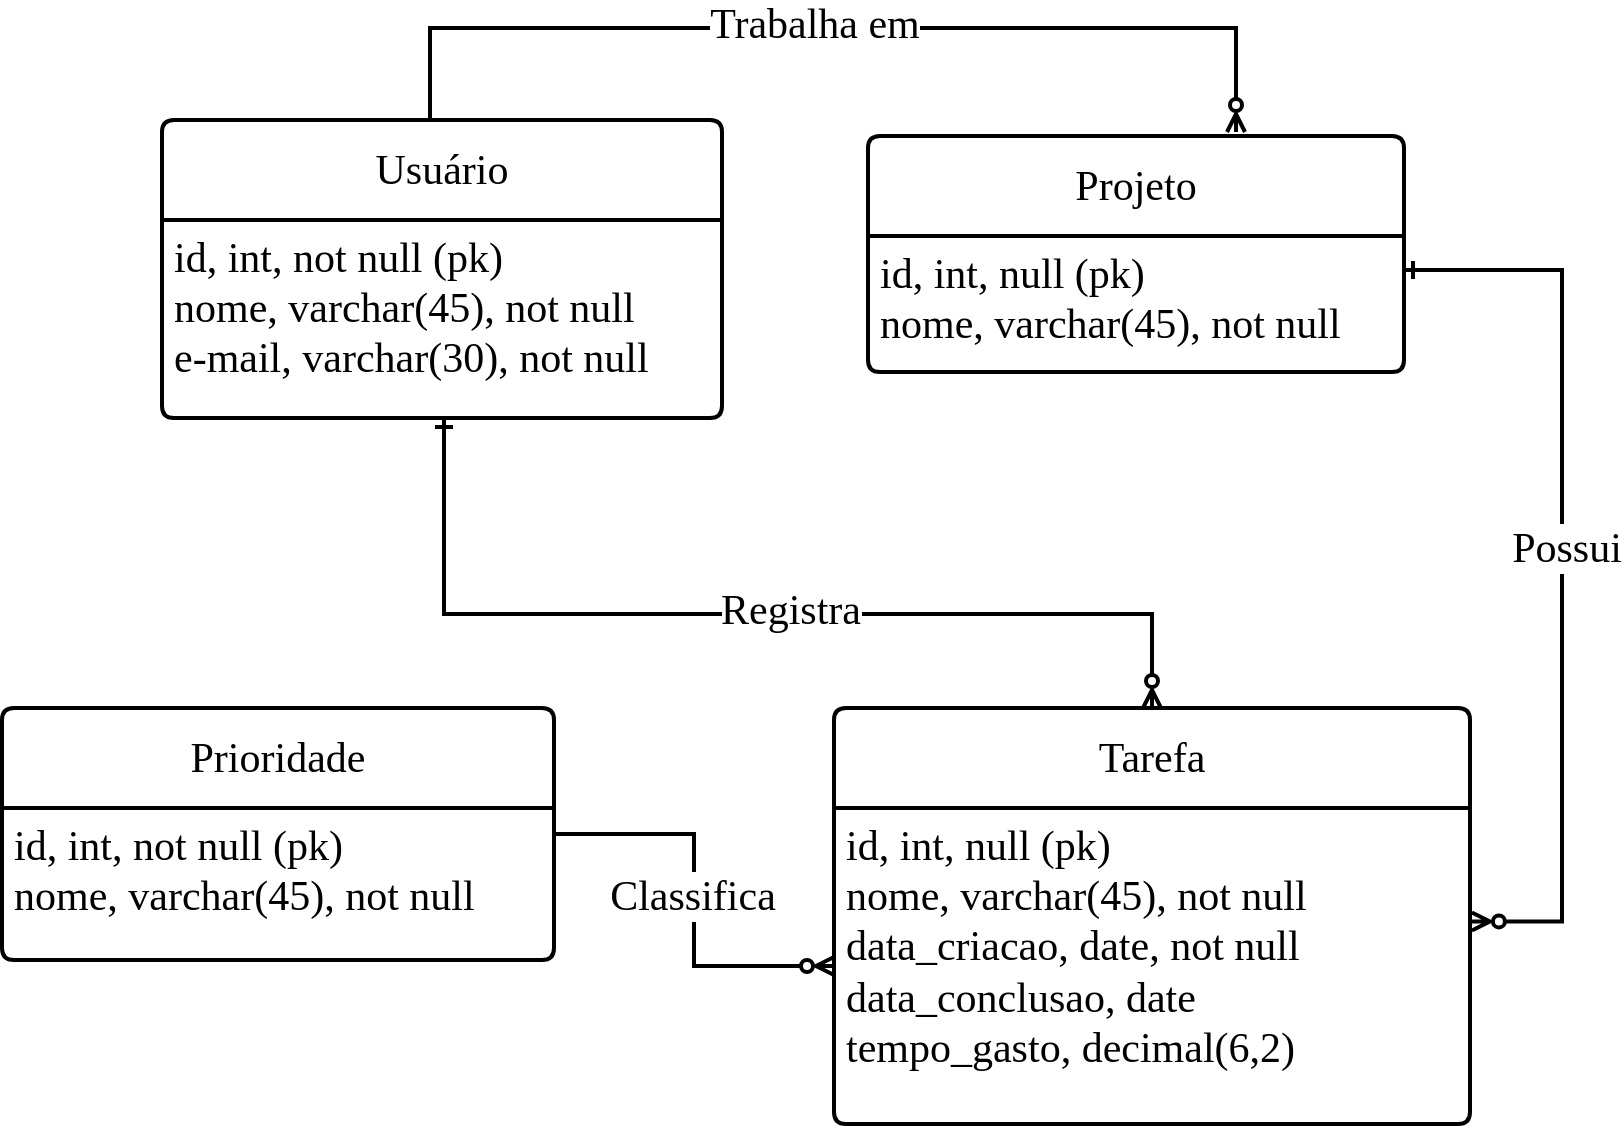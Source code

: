 <mxfile version="21.6.8" type="device">
  <diagram name="Page-1" id="HQoMPjPJpVArzh6-Ozhf">
    <mxGraphModel dx="1418" dy="820" grid="0" gridSize="10" guides="1" tooltips="1" connect="1" arrows="1" fold="1" page="1" pageScale="1" pageWidth="827" pageHeight="1169" math="0" shadow="0">
      <root>
        <mxCell id="0" />
        <mxCell id="1" parent="0" />
        <mxCell id="4Ezf6pNzRTtqgGtSC2_8-1" value="Tarefa" style="swimlane;childLayout=stackLayout;horizontal=1;startSize=50;horizontalStack=0;rounded=1;fontSize=21;fontStyle=0;strokeWidth=2;resizeParent=0;resizeLast=1;shadow=0;dashed=0;align=center;arcSize=4;whiteSpace=wrap;html=1;fontFamily=Ink Free;" vertex="1" parent="1">
          <mxGeometry x="421" y="425" width="318" height="208" as="geometry" />
        </mxCell>
        <mxCell id="4Ezf6pNzRTtqgGtSC2_8-2" value="id, int, null (pk)&lt;br&gt;nome, varchar(45), not null&lt;br&gt;data_criacao, date, not null&lt;br&gt;data_conclusao, date&lt;br&gt;tempo_gasto, decimal(6,2)&amp;nbsp;" style="align=left;strokeColor=none;fillColor=none;spacingLeft=4;fontSize=21;verticalAlign=top;resizable=0;rotatable=0;part=1;html=1;fontFamily=Ink Free;" vertex="1" parent="4Ezf6pNzRTtqgGtSC2_8-1">
          <mxGeometry y="50" width="318" height="158" as="geometry" />
        </mxCell>
        <mxCell id="4Ezf6pNzRTtqgGtSC2_8-3" value="Projeto" style="swimlane;childLayout=stackLayout;horizontal=1;startSize=50;horizontalStack=0;rounded=1;fontSize=21;fontStyle=0;strokeWidth=2;resizeParent=0;resizeLast=1;shadow=0;dashed=0;align=center;arcSize=4;whiteSpace=wrap;html=1;fontFamily=Ink Free;" vertex="1" parent="1">
          <mxGeometry x="438" y="139" width="268" height="118" as="geometry" />
        </mxCell>
        <mxCell id="4Ezf6pNzRTtqgGtSC2_8-4" value="id, int, null (pk)&lt;br&gt;nome, varchar(45), not null" style="align=left;strokeColor=none;fillColor=none;spacingLeft=4;fontSize=21;verticalAlign=top;resizable=0;rotatable=0;part=1;html=1;fontFamily=Ink Free;" vertex="1" parent="4Ezf6pNzRTtqgGtSC2_8-3">
          <mxGeometry y="50" width="268" height="68" as="geometry" />
        </mxCell>
        <mxCell id="4Ezf6pNzRTtqgGtSC2_8-9" style="edgeStyle=orthogonalEdgeStyle;rounded=0;orthogonalLoop=1;jettySize=auto;html=1;endArrow=ERzeroToMany;endFill=0;fontFamily=Ink Free;fontSize=21;strokeWidth=2;" edge="1" parent="1" source="4Ezf6pNzRTtqgGtSC2_8-6">
          <mxGeometry relative="1" as="geometry">
            <mxPoint x="622" y="137" as="targetPoint" />
            <Array as="points">
              <mxPoint x="219" y="85" />
              <mxPoint x="622" y="85" />
            </Array>
          </mxGeometry>
        </mxCell>
        <mxCell id="4Ezf6pNzRTtqgGtSC2_8-6" value="Usuário" style="swimlane;childLayout=stackLayout;horizontal=1;startSize=50;horizontalStack=0;rounded=1;fontSize=21;fontStyle=0;strokeWidth=2;resizeParent=0;resizeLast=1;shadow=0;dashed=0;align=center;arcSize=4;whiteSpace=wrap;html=1;fontFamily=Ink Free;" vertex="1" parent="1">
          <mxGeometry x="85" y="131" width="280" height="149" as="geometry" />
        </mxCell>
        <mxCell id="4Ezf6pNzRTtqgGtSC2_8-7" value="id, int, not null (pk)&lt;br&gt;nome, varchar(45), not null&lt;br style=&quot;font-size: 21px;&quot;&gt;e-mail, varchar(30), not null" style="align=left;strokeColor=none;fillColor=none;spacingLeft=4;fontSize=21;verticalAlign=top;resizable=0;rotatable=0;part=1;html=1;fontFamily=Ink Free;" vertex="1" parent="4Ezf6pNzRTtqgGtSC2_8-6">
          <mxGeometry y="50" width="280" height="99" as="geometry" />
        </mxCell>
        <mxCell id="4Ezf6pNzRTtqgGtSC2_8-8" style="edgeStyle=orthogonalEdgeStyle;rounded=0;orthogonalLoop=1;jettySize=auto;html=1;endArrow=ERzeroToMany;endFill=0;startArrow=ERone;startFill=0;fontFamily=Ink Free;fontSize=21;strokeWidth=2;" edge="1" parent="1" source="4Ezf6pNzRTtqgGtSC2_8-7" target="4Ezf6pNzRTtqgGtSC2_8-1">
          <mxGeometry relative="1" as="geometry">
            <Array as="points">
              <mxPoint x="226" y="378" />
            </Array>
          </mxGeometry>
        </mxCell>
        <mxCell id="4Ezf6pNzRTtqgGtSC2_8-16" value="&lt;font style=&quot;font-size: 21px;&quot; face=&quot;Ink Free&quot;&gt;Registra&lt;/font&gt;" style="edgeLabel;html=1;align=center;verticalAlign=middle;resizable=0;points=[];" vertex="1" connectable="0" parent="4Ezf6pNzRTtqgGtSC2_8-8">
          <mxGeometry x="-0.106" y="2" relative="1" as="geometry">
            <mxPoint x="48" as="offset" />
          </mxGeometry>
        </mxCell>
        <mxCell id="4Ezf6pNzRTtqgGtSC2_8-12" style="edgeStyle=orthogonalEdgeStyle;rounded=0;orthogonalLoop=1;jettySize=auto;html=1;entryX=0;entryY=0.5;entryDx=0;entryDy=0;endArrow=ERzeroToMany;endFill=0;strokeWidth=2;" edge="1" parent="1" source="4Ezf6pNzRTtqgGtSC2_8-10" target="4Ezf6pNzRTtqgGtSC2_8-2">
          <mxGeometry relative="1" as="geometry" />
        </mxCell>
        <mxCell id="4Ezf6pNzRTtqgGtSC2_8-10" value="Prioridade" style="swimlane;childLayout=stackLayout;horizontal=1;startSize=50;horizontalStack=0;rounded=1;fontSize=21;fontStyle=0;strokeWidth=2;resizeParent=0;resizeLast=1;shadow=0;dashed=0;align=center;arcSize=4;whiteSpace=wrap;html=1;fontFamily=Ink Free;" vertex="1" parent="1">
          <mxGeometry x="5" y="425" width="276" height="126" as="geometry" />
        </mxCell>
        <mxCell id="4Ezf6pNzRTtqgGtSC2_8-11" value="id, int, not null (pk)&lt;br&gt;nome, varchar(45), not null" style="align=left;strokeColor=none;fillColor=none;spacingLeft=4;fontSize=21;verticalAlign=top;resizable=0;rotatable=0;part=1;html=1;fontFamily=Ink Free;" vertex="1" parent="4Ezf6pNzRTtqgGtSC2_8-10">
          <mxGeometry y="50" width="276" height="76" as="geometry" />
        </mxCell>
        <mxCell id="4Ezf6pNzRTtqgGtSC2_8-13" style="edgeStyle=orthogonalEdgeStyle;rounded=0;orthogonalLoop=1;jettySize=auto;html=1;entryX=1.003;entryY=0.359;entryDx=0;entryDy=0;entryPerimeter=0;endArrow=ERzeroToMany;fontSize=21;fontFamily=Ink Free;endFill=0;startArrow=ERone;startFill=0;strokeWidth=2;exitX=1;exitY=0.25;exitDx=0;exitDy=0;" edge="1" parent="1" source="4Ezf6pNzRTtqgGtSC2_8-4" target="4Ezf6pNzRTtqgGtSC2_8-2">
          <mxGeometry relative="1" as="geometry">
            <Array as="points">
              <mxPoint x="785" y="206" />
              <mxPoint x="785" y="532" />
            </Array>
          </mxGeometry>
        </mxCell>
        <mxCell id="4Ezf6pNzRTtqgGtSC2_8-17" value="&lt;font style=&quot;font-size: 21px;&quot; face=&quot;Ink Free&quot;&gt;Trabalha em&lt;/font&gt;" style="edgeLabel;html=1;align=center;verticalAlign=middle;resizable=0;points=[];" vertex="1" connectable="0" parent="1">
          <mxGeometry x="375" y="371" as="geometry">
            <mxPoint x="36" y="-288" as="offset" />
          </mxGeometry>
        </mxCell>
        <mxCell id="4Ezf6pNzRTtqgGtSC2_8-19" value="&lt;font style=&quot;font-size: 21px;&quot; face=&quot;Ink Free&quot;&gt;Possui&lt;/font&gt;" style="edgeLabel;html=1;align=center;verticalAlign=middle;resizable=0;points=[];" vertex="1" connectable="0" parent="1">
          <mxGeometry x="787" y="345" as="geometry" />
        </mxCell>
        <mxCell id="4Ezf6pNzRTtqgGtSC2_8-20" value="&lt;font style=&quot;font-size: 21px;&quot; face=&quot;Ink Free&quot;&gt;Classifica&lt;/font&gt;" style="edgeLabel;html=1;align=center;verticalAlign=middle;resizable=0;points=[];" vertex="1" connectable="0" parent="1">
          <mxGeometry x="400" y="518" as="geometry">
            <mxPoint x="-50" y="1" as="offset" />
          </mxGeometry>
        </mxCell>
      </root>
    </mxGraphModel>
  </diagram>
</mxfile>
